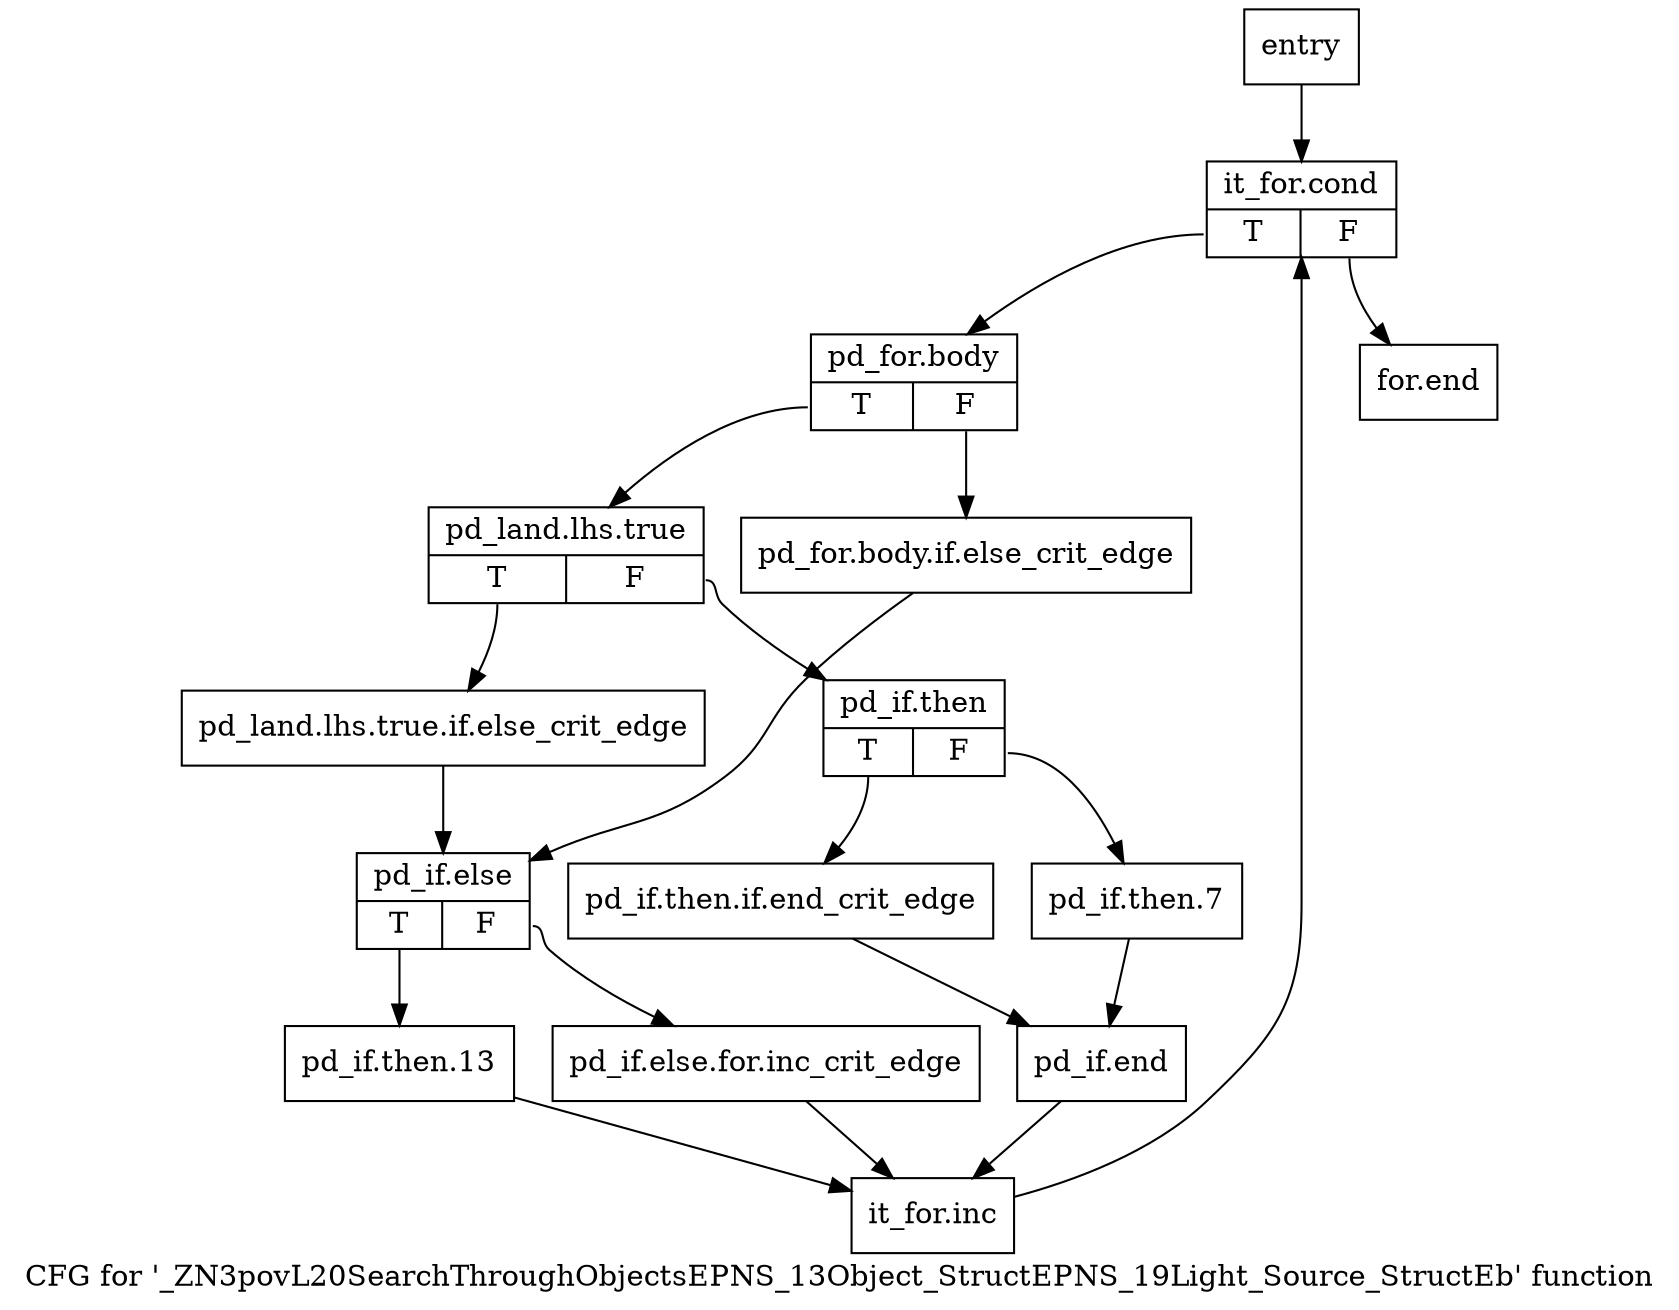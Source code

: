 digraph "CFG for '_ZN3povL20SearchThroughObjectsEPNS_13Object_StructEPNS_19Light_Source_StructEb' function" {
	label="CFG for '_ZN3povL20SearchThroughObjectsEPNS_13Object_StructEPNS_19Light_Source_StructEb' function";

	Node0x1a2c970 [shape=record,label="{entry}"];
	Node0x1a2c970 -> Node0x1a2d250;
	Node0x1a2d250 [shape=record,label="{it_for.cond|{<s0>T|<s1>F}}"];
	Node0x1a2d250:s0 -> Node0x1a2d2a0;
	Node0x1a2d250:s1 -> Node0x1a2d660;
	Node0x1a2d2a0 [shape=record,label="{pd_for.body|{<s0>T|<s1>F}}"];
	Node0x1a2d2a0:s0 -> Node0x1a2d340;
	Node0x1a2d2a0:s1 -> Node0x1a2d2f0;
	Node0x1a2d2f0 [shape=record,label="{pd_for.body.if.else_crit_edge}"];
	Node0x1a2d2f0 -> Node0x1a2d520;
	Node0x1a2d340 [shape=record,label="{pd_land.lhs.true|{<s0>T|<s1>F}}"];
	Node0x1a2d340:s0 -> Node0x1a2d390;
	Node0x1a2d340:s1 -> Node0x1a2d3e0;
	Node0x1a2d390 [shape=record,label="{pd_land.lhs.true.if.else_crit_edge}"];
	Node0x1a2d390 -> Node0x1a2d520;
	Node0x1a2d3e0 [shape=record,label="{pd_if.then|{<s0>T|<s1>F}}"];
	Node0x1a2d3e0:s0 -> Node0x1a2d430;
	Node0x1a2d3e0:s1 -> Node0x1a2d480;
	Node0x1a2d430 [shape=record,label="{pd_if.then.if.end_crit_edge}"];
	Node0x1a2d430 -> Node0x1a2d4d0;
	Node0x1a2d480 [shape=record,label="{pd_if.then.7}"];
	Node0x1a2d480 -> Node0x1a2d4d0;
	Node0x1a2d4d0 [shape=record,label="{pd_if.end}"];
	Node0x1a2d4d0 -> Node0x1a2d610;
	Node0x1a2d520 [shape=record,label="{pd_if.else|{<s0>T|<s1>F}}"];
	Node0x1a2d520:s0 -> Node0x1a2d5c0;
	Node0x1a2d520:s1 -> Node0x1a2d570;
	Node0x1a2d570 [shape=record,label="{pd_if.else.for.inc_crit_edge}"];
	Node0x1a2d570 -> Node0x1a2d610;
	Node0x1a2d5c0 [shape=record,label="{pd_if.then.13}"];
	Node0x1a2d5c0 -> Node0x1a2d610;
	Node0x1a2d610 [shape=record,label="{it_for.inc}"];
	Node0x1a2d610 -> Node0x1a2d250;
	Node0x1a2d660 [shape=record,label="{for.end}"];
}
